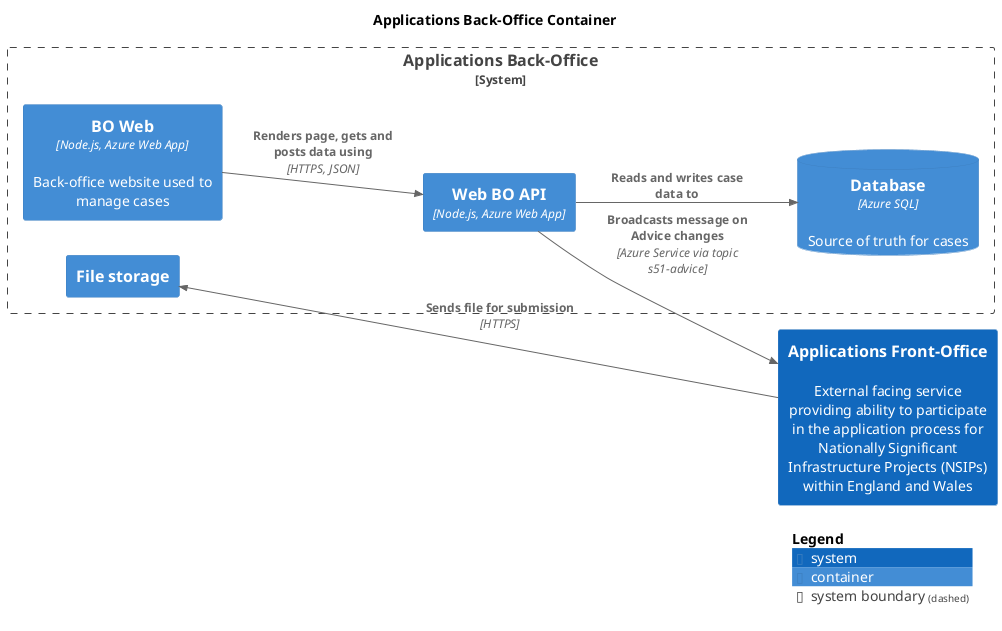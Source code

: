 @startuml
set separator none
title Applications Back-Office Container

left to right direction

!include <C4/C4>
!include <C4/C4_Context>
!include <C4/C4_Container>

System(ApplicationsFrontOffice, "Applications Front-Office", $descr="External facing service providing ability to participate in the application process for Nationally Significant Infrastructure Projects (NSIPs) within England and Wales", $tags="", $link="")

System_Boundary("ApplicationsBackOffice_boundary", "Applications Back-Office", $tags="") {
  Container(ApplicationsBackOffice.Filestorage, "File storage", $techn="", $descr="", $tags="", $link="")
  Container(ApplicationsBackOffice.BOWeb, "BO Web", $techn="Node.js, Azure Web App", $descr="Back-office website used to manage cases", $tags="", $link="")
  Container(ApplicationsBackOffice.WebBOAPI, "Web BO API", $techn="Node.js, Azure Web App", $descr="", $tags="", $link="")
  ContainerDb(ApplicationsBackOffice.Database, "Database", $techn="Azure SQL", $descr="Source of truth for cases", $tags="", $link="")
}

Rel(ApplicationsFrontOffice, ApplicationsBackOffice.Filestorage, "Sends file for submission", $techn="HTTPS", $tags="", $link="")
Rel(ApplicationsBackOffice.BOWeb, ApplicationsBackOffice.WebBOAPI, "Renders page, gets and posts data using", $techn="HTTPS, JSON", $tags="", $link="")
Rel(ApplicationsBackOffice.WebBOAPI, ApplicationsBackOffice.Database, "Reads and writes case data to", $techn="", $tags="", $link="")
Rel(ApplicationsBackOffice.WebBOAPI, ApplicationsFrontOffice, "Broadcasts message on Advice changes", $techn="Azure Service via topic s51-advice", $tags="", $link="")

SHOW_LEGEND(true)
@enduml